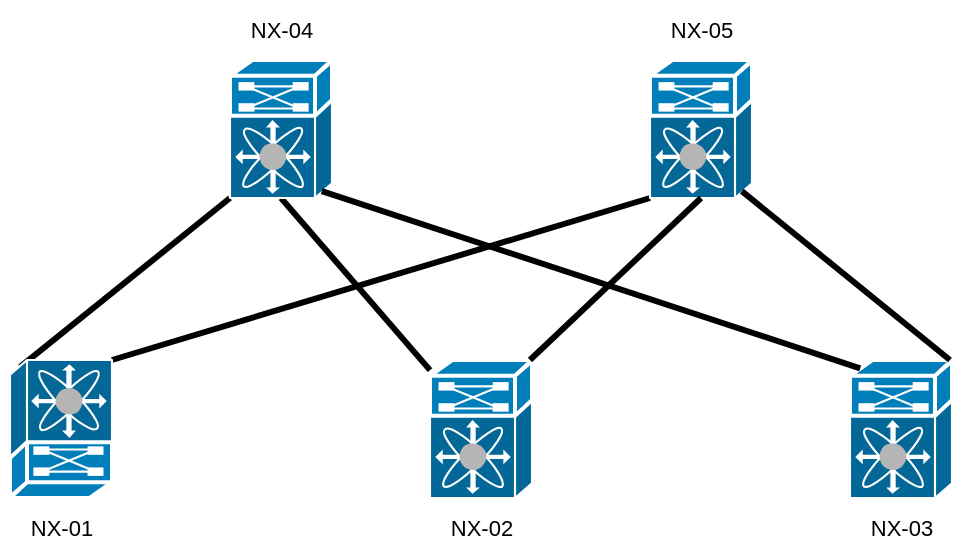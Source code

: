 <mxfile version="24.0.5" type="device">
  <diagram name="Page-1" id="_eARcV4-24CjCLA0juLK">
    <mxGraphModel dx="683" dy="360" grid="1" gridSize="10" guides="1" tooltips="1" connect="1" arrows="1" fold="1" page="1" pageScale="1" pageWidth="850" pageHeight="1100" math="0" shadow="0">
      <root>
        <mxCell id="0" />
        <mxCell id="1" parent="0" />
        <mxCell id="Nszijx46qTm2EJ_xseXk-9" style="rounded=0;orthogonalLoop=1;jettySize=auto;html=1;exitX=0;exitY=1;exitDx=0;exitDy=0;exitPerimeter=0;startArrow=none;startFill=0;endArrow=none;endFill=0;strokeWidth=3;entryX=0.9;entryY=0.95;entryDx=0;entryDy=0;entryPerimeter=0;" edge="1" parent="1" source="Nszijx46qTm2EJ_xseXk-1" target="Nszijx46qTm2EJ_xseXk-3">
          <mxGeometry relative="1" as="geometry" />
        </mxCell>
        <mxCell id="Nszijx46qTm2EJ_xseXk-16" style="edgeStyle=none;rounded=0;orthogonalLoop=1;jettySize=auto;html=1;exitX=0.5;exitY=1;exitDx=0;exitDy=0;exitPerimeter=0;strokeColor=default;strokeWidth=3;align=center;verticalAlign=middle;fontFamily=Helvetica;fontSize=11;fontColor=default;labelBackgroundColor=default;startArrow=none;startFill=0;endArrow=none;endFill=0;" edge="1" parent="1" source="Nszijx46qTm2EJ_xseXk-1" target="Nszijx46qTm2EJ_xseXk-4">
          <mxGeometry relative="1" as="geometry" />
        </mxCell>
        <mxCell id="Nszijx46qTm2EJ_xseXk-17" style="edgeStyle=none;rounded=0;orthogonalLoop=1;jettySize=auto;html=1;exitX=0;exitY=1;exitDx=0;exitDy=0;exitPerimeter=0;strokeColor=default;strokeWidth=3;align=center;verticalAlign=middle;fontFamily=Helvetica;fontSize=11;fontColor=default;labelBackgroundColor=default;startArrow=none;startFill=0;endArrow=none;endFill=0;entryX=0;entryY=1;entryDx=0;entryDy=0;entryPerimeter=0;" edge="1" parent="1" source="Nszijx46qTm2EJ_xseXk-2" target="Nszijx46qTm2EJ_xseXk-3">
          <mxGeometry relative="1" as="geometry" />
        </mxCell>
        <mxCell id="Nszijx46qTm2EJ_xseXk-1" value="" style="shape=mxgraph.cisco.misc.nexus_7000;html=1;pointerEvents=1;dashed=0;fillColor=#036897;strokeColor=#ffffff;strokeWidth=2;verticalLabelPosition=bottom;verticalAlign=top;align=center;outlineConnect=0;" vertex="1" parent="1">
          <mxGeometry x="260" y="90" width="51" height="69" as="geometry" />
        </mxCell>
        <mxCell id="Nszijx46qTm2EJ_xseXk-2" value="" style="shape=mxgraph.cisco.misc.nexus_7000;html=1;pointerEvents=1;dashed=0;fillColor=#036897;strokeColor=#ffffff;strokeWidth=2;verticalLabelPosition=bottom;verticalAlign=top;align=center;outlineConnect=0;" vertex="1" parent="1">
          <mxGeometry x="470" y="90" width="51" height="69" as="geometry" />
        </mxCell>
        <mxCell id="Nszijx46qTm2EJ_xseXk-3" value="" style="shape=mxgraph.cisco.misc.nexus_7000;html=1;pointerEvents=1;dashed=0;fillColor=#036897;strokeColor=#ffffff;strokeWidth=2;verticalLabelPosition=bottom;verticalAlign=top;align=center;outlineConnect=0;direction=west;" vertex="1" parent="1">
          <mxGeometry x="150" y="240" width="51" height="69" as="geometry" />
        </mxCell>
        <mxCell id="Nszijx46qTm2EJ_xseXk-4" value="" style="shape=mxgraph.cisco.misc.nexus_7000;html=1;pointerEvents=1;dashed=0;fillColor=#036897;strokeColor=#ffffff;strokeWidth=2;verticalLabelPosition=bottom;verticalAlign=top;align=center;outlineConnect=0;" vertex="1" parent="1">
          <mxGeometry x="360" y="240" width="51" height="69" as="geometry" />
        </mxCell>
        <mxCell id="Nszijx46qTm2EJ_xseXk-5" value="" style="shape=mxgraph.cisco.misc.nexus_7000;html=1;pointerEvents=1;dashed=0;fillColor=#036897;strokeColor=#ffffff;strokeWidth=2;verticalLabelPosition=bottom;verticalAlign=top;align=center;outlineConnect=0;" vertex="1" parent="1">
          <mxGeometry x="570" y="240" width="51" height="69" as="geometry" />
        </mxCell>
        <mxCell id="Nszijx46qTm2EJ_xseXk-18" style="edgeStyle=none;rounded=0;orthogonalLoop=1;jettySize=auto;html=1;exitX=0.9;exitY=0.95;exitDx=0;exitDy=0;exitPerimeter=0;entryX=0.98;entryY=0;entryDx=0;entryDy=0;entryPerimeter=0;strokeColor=default;strokeWidth=3;align=center;verticalAlign=middle;fontFamily=Helvetica;fontSize=11;fontColor=default;labelBackgroundColor=default;startArrow=none;startFill=0;endArrow=none;endFill=0;" edge="1" parent="1" source="Nszijx46qTm2EJ_xseXk-2" target="Nszijx46qTm2EJ_xseXk-5">
          <mxGeometry relative="1" as="geometry" />
        </mxCell>
        <mxCell id="Nszijx46qTm2EJ_xseXk-19" style="edgeStyle=none;rounded=0;orthogonalLoop=1;jettySize=auto;html=1;exitX=0.9;exitY=0.95;exitDx=0;exitDy=0;exitPerimeter=0;entryX=0.1;entryY=0.06;entryDx=0;entryDy=0;entryPerimeter=0;strokeColor=default;strokeWidth=3;align=center;verticalAlign=middle;fontFamily=Helvetica;fontSize=11;fontColor=default;labelBackgroundColor=default;startArrow=none;startFill=0;endArrow=none;endFill=0;" edge="1" parent="1" source="Nszijx46qTm2EJ_xseXk-1" target="Nszijx46qTm2EJ_xseXk-5">
          <mxGeometry relative="1" as="geometry" />
        </mxCell>
        <mxCell id="Nszijx46qTm2EJ_xseXk-20" style="edgeStyle=none;rounded=0;orthogonalLoop=1;jettySize=auto;html=1;exitX=0.5;exitY=1;exitDx=0;exitDy=0;exitPerimeter=0;entryX=0.98;entryY=0;entryDx=0;entryDy=0;entryPerimeter=0;strokeColor=default;strokeWidth=3;align=center;verticalAlign=middle;fontFamily=Helvetica;fontSize=11;fontColor=default;labelBackgroundColor=default;startArrow=none;startFill=0;endArrow=none;endFill=0;" edge="1" parent="1" source="Nszijx46qTm2EJ_xseXk-2" target="Nszijx46qTm2EJ_xseXk-4">
          <mxGeometry relative="1" as="geometry" />
        </mxCell>
        <mxCell id="Nszijx46qTm2EJ_xseXk-25" value="NX-01" style="text;strokeColor=none;align=center;fillColor=none;html=1;verticalAlign=middle;whiteSpace=wrap;rounded=0;fontFamily=Helvetica;fontSize=11;fontColor=default;labelBackgroundColor=default;" vertex="1" parent="1">
          <mxGeometry x="145.5" y="309" width="60" height="30" as="geometry" />
        </mxCell>
        <mxCell id="Nszijx46qTm2EJ_xseXk-26" value="NX-02" style="text;strokeColor=none;align=center;fillColor=none;html=1;verticalAlign=middle;whiteSpace=wrap;rounded=0;fontFamily=Helvetica;fontSize=11;fontColor=default;labelBackgroundColor=default;" vertex="1" parent="1">
          <mxGeometry x="355.5" y="309" width="60" height="30" as="geometry" />
        </mxCell>
        <mxCell id="Nszijx46qTm2EJ_xseXk-27" value="NX-03" style="text;strokeColor=none;align=center;fillColor=none;html=1;verticalAlign=middle;whiteSpace=wrap;rounded=0;fontFamily=Helvetica;fontSize=11;fontColor=default;labelBackgroundColor=default;" vertex="1" parent="1">
          <mxGeometry x="565.5" y="309" width="60" height="30" as="geometry" />
        </mxCell>
        <mxCell id="Nszijx46qTm2EJ_xseXk-28" value="NX-04" style="text;strokeColor=none;align=center;fillColor=none;html=1;verticalAlign=middle;whiteSpace=wrap;rounded=0;fontFamily=Helvetica;fontSize=11;fontColor=default;labelBackgroundColor=default;" vertex="1" parent="1">
          <mxGeometry x="255.5" y="60" width="60" height="30" as="geometry" />
        </mxCell>
        <mxCell id="Nszijx46qTm2EJ_xseXk-29" value="NX-05" style="text;strokeColor=none;align=center;fillColor=none;html=1;verticalAlign=middle;whiteSpace=wrap;rounded=0;fontFamily=Helvetica;fontSize=11;fontColor=default;labelBackgroundColor=default;" vertex="1" parent="1">
          <mxGeometry x="465.5" y="60" width="60" height="30" as="geometry" />
        </mxCell>
      </root>
    </mxGraphModel>
  </diagram>
</mxfile>
